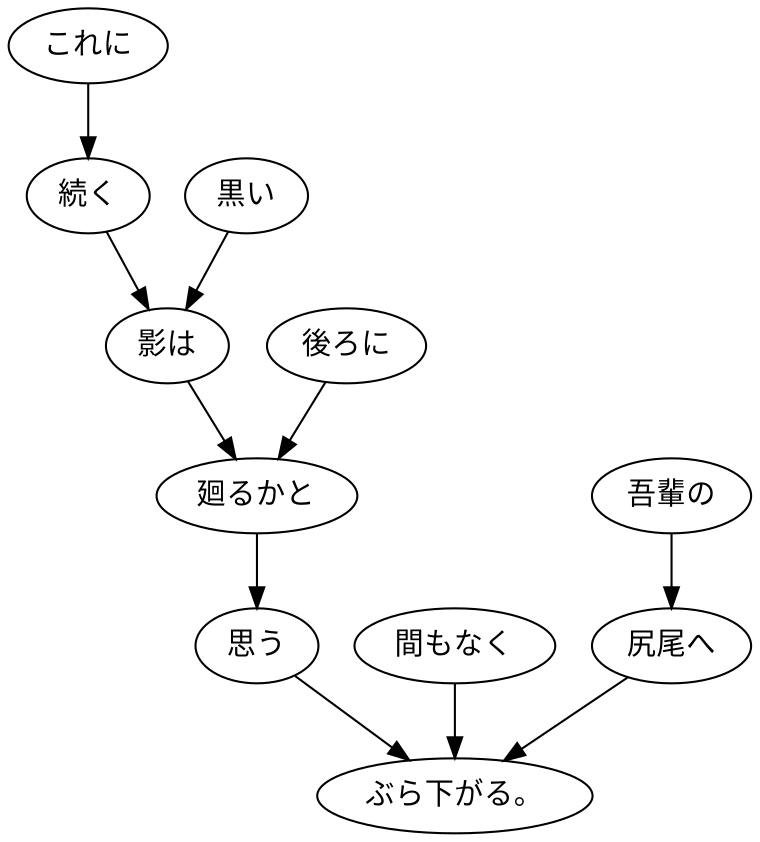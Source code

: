 digraph graph3325 {
	node0 [label="これに"];
	node1 [label="続く"];
	node2 [label="黒い"];
	node3 [label="影は"];
	node4 [label="後ろに"];
	node5 [label="廻るかと"];
	node6 [label="思う"];
	node7 [label="間もなく"];
	node8 [label="吾輩の"];
	node9 [label="尻尾へ"];
	node10 [label="ぶら下がる。"];
	node0 -> node1;
	node1 -> node3;
	node2 -> node3;
	node3 -> node5;
	node4 -> node5;
	node5 -> node6;
	node6 -> node10;
	node7 -> node10;
	node8 -> node9;
	node9 -> node10;
}
